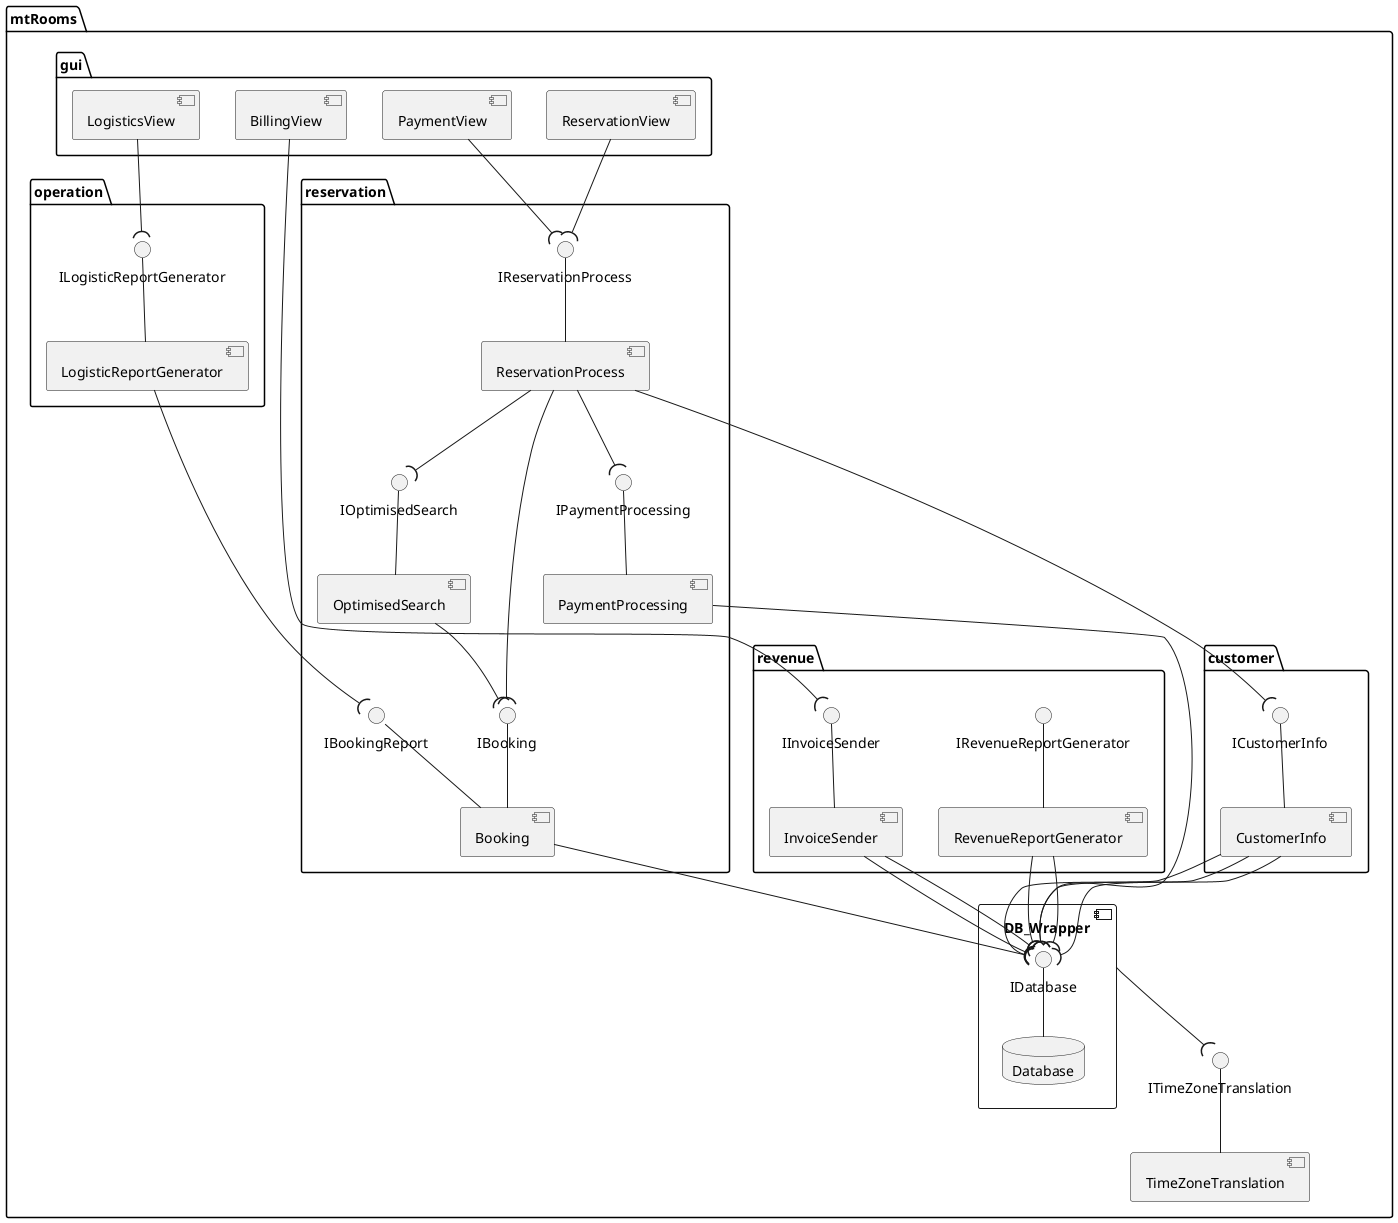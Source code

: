 @startuml

'skinparam linetype ortho
'skinparam linetype polyline

package mtRooms {
    package "gui" {
        [BillingView]
        [LogisticsView]
        [ReservationView]
        [PaymentView]
    }

    package "reservation" {
        interface IReservationProcess
        [ReservationProcess]
        interface IOptimisedSearch
        [OptimisedSearch]
        interface IPaymentProcessing
        [PaymentProcessing]
        interface IBooking
        interface IBookingReport
        [Booking]

        IReservationProcess -- ReservationProcess
        IOptimisedSearch -- OptimisedSearch

        ReservationProcess --( IOptimisedSearch

        IBooking -- Booking
        IBookingReport -- Booking
        IPaymentProcessing -- PaymentProcessing
    }

    package "customer" {
        interface ICustomerInfo
        [CustomerInfo]

        ICustomerInfo -- CustomerInfo
    }

    package "revenue" {
        [RevenueReportGenerator]
        interface IRevenueReportGenerator
        [InvoiceSender]
        interface IInvoiceSender

        IRevenueReportGenerator -- RevenueReportGenerator
        IInvoiceSender -- InvoiceSender
    }

    package "operation" {
        [LogisticReportGenerator]
        interface ILogisticReportGenerator

        ILogisticReportGenerator -- LogisticReportGenerator
    }

    component DB_Wrapper {
        interface IDatabase
        database Database

        IDatabase -- Database
    }
    
    interface ITimeZoneTranslation
    [TimeZoneTranslation]
    ITimeZoneTranslation -- TimeZoneTranslation
    
    DB_Wrapper --( ITimeZoneTranslation
    

    IInvoiceSender )-up- BillingView
    ILogisticReportGenerator )-up- LogisticsView
    ReservationView --( IReservationProcess
    PaymentView --( IReservationProcess

    ReservationProcess --( IPaymentProcessing
    ReservationProcess --( IBooking
    ReservationProcess --( ICustomerInfo
    OptimisedSearch --( IBooking

    Booking --( IDatabase

    CustomerInfo --( IDatabase
    CustomerInfo --( IDatabase
    CustomerInfo --( IDatabase

    PaymentProcessing --( IDatabase
    LogisticReportGenerator --( IBookingReport
    InvoiceSender --( IDatabase
    InvoiceSender --( IDatabase
    RevenueReportGenerator --( IDatabase
    RevenueReportGenerator --( IDatabase
}

@enduml